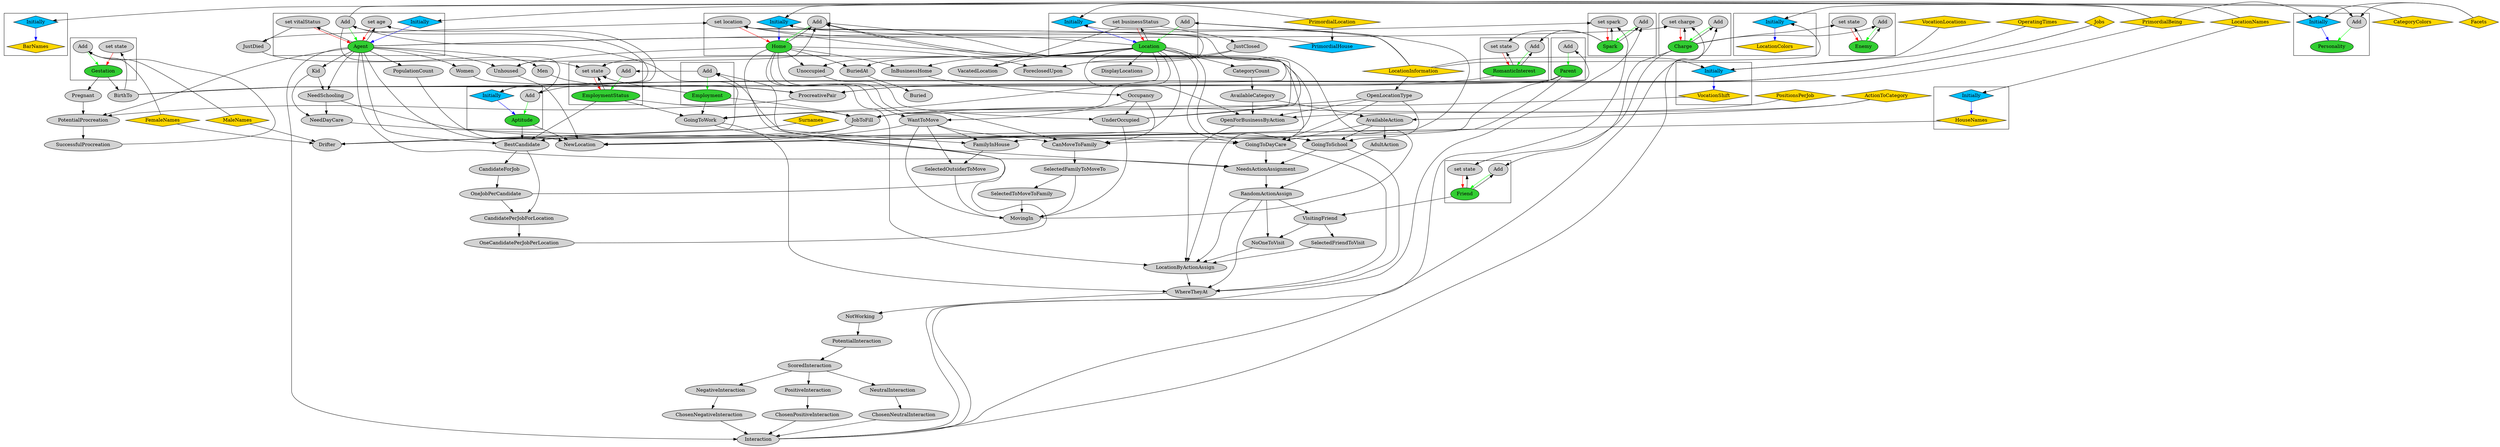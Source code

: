 digraph {
splines=true
node [ style="filled"]
subgraph "cluster_BarNames"{
v4 [ label = "BarNames" fillcolor="gold" shape="diamond"];
v5 [ label = "Initially" fillcolor="deepskyblue" shape="diamond"];
}
subgraph "cluster_HouseNames"{
v6 [ label = "HouseNames" fillcolor="gold" shape="diamond"];
v7 [ label = "Initially" fillcolor="deepskyblue" shape="diamond"];
}
subgraph "cluster_VocationShift"{
v15 [ label = "VocationShift" fillcolor="gold" shape="diamond"];
v16 [ label = "Initially" fillcolor="deepskyblue" shape="diamond"];
}
subgraph "cluster_LocationColors"{
v20 [ label = "LocationColors" fillcolor="gold" shape="diamond"];
v21 [ label = "Initially" fillcolor="deepskyblue" shape="diamond"];
}
subgraph "cluster_Agent"{
v22 [ label = "Agent" fillcolor="limegreen"];
v23 [ label = "Add"];
v73 [ label = "set vitalStatus"];
v119 [ label = "Initially" fillcolor="deepskyblue" shape="diamond"];
v120 [ label = "set age"];
}
subgraph "cluster_Personality"{
v121 [ label = "Personality" fillcolor="limegreen"];
v122 [ label = "Add"];
v123 [ label = "Initially" fillcolor="deepskyblue" shape="diamond"];
}
subgraph "cluster_Aptitude"{
v68 [ label = "Aptitude" fillcolor="limegreen"];
v69 [ label = "Add"];
v70 [ label = "Initially" fillcolor="deepskyblue" shape="diamond"];
}
subgraph "cluster_Friend"{
v83 [ label = "Friend" fillcolor="limegreen"];
v84 [ label = "Add"];
v88 [ label = "set state"];
}
subgraph "cluster_Enemy"{
v124 [ label = "Enemy" fillcolor="limegreen"];
v125 [ label = "Add"];
v126 [ label = "set state"];
}
subgraph "cluster_RomanticInterest"{
v39 [ label = "RomanticInterest" fillcolor="limegreen"];
v40 [ label = "Add"];
v96 [ label = "set state"];
}
subgraph "cluster_Gestation"{
v33 [ label = "Gestation" fillcolor="limegreen"];
v34 [ label = "Add"];
v101 [ label = "set state"];
}
subgraph "cluster_Parent"{
v99 [ label = "Parent" fillcolor="limegreen"];
v100 [ label = "Add"];
}
subgraph "cluster_Location"{
v26 [ label = "Location" fillcolor="limegreen"];
v27 [ label = "Add"];
v75 [ label = "set businessStatus"];
v118 [ label = "Initially" fillcolor="deepskyblue" shape="diamond"];
}
subgraph "cluster_Home"{
v30 [ label = "Home" fillcolor="limegreen"];
v31 [ label = "Add"];
v107 [ label = "Initially" fillcolor="deepskyblue" shape="diamond"];
v109 [ label = "set location"];
}
subgraph "cluster_EmploymentStatus"{
v60 [ label = "EmploymentStatus" fillcolor="limegreen"];
v61 [ label = "Add"];
v71 [ label = "set state"];
}
subgraph "cluster_Employment"{
v62 [ label = "Add"];
v76 [ label = "Employment" fillcolor="limegreen"];
}
subgraph "cluster_Spark"{
v41 [ label = "Spark" fillcolor="limegreen"];
v42 [ label = "Add"];
v95 [ label = "set spark"];
}
subgraph "cluster_Charge"{
v85 [ label = "Charge" fillcolor="limegreen"];
v86 [ label = "Add"];
v87 [ label = "set charge"];
}
v0 [ label = "FemaleNames" fillcolor="gold" shape="diamond"];
v1 [ label = "MaleNames" fillcolor="gold" shape="diamond"];
v2 [ label = "Surnames" fillcolor="gold" shape="diamond"];
v3 [ label = "LocationNames" fillcolor="gold" shape="diamond"];
v8 [ label = "Facets" fillcolor="gold" shape="diamond"];
v9 [ label = "Jobs" fillcolor="gold" shape="diamond"];
v10 [ label = "PrimordialBeing" fillcolor="gold" shape="diamond"];
v11 [ label = "PrimordialLocation" fillcolor="gold" shape="diamond"];
v12 [ label = "LocationInformation" fillcolor="gold" shape="diamond"];
v13 [ label = "VocationLocations" fillcolor="gold" shape="diamond"];
v14 [ label = "OperatingTimes" fillcolor="gold" shape="diamond"];
v17 [ label = "PositionsPerJob" fillcolor="gold" shape="diamond"];
v18 [ label = "ActionToCategory" fillcolor="gold" shape="diamond"];
v19 [ label = "CategoryColors" fillcolor="gold" shape="diamond"];
v24 [ label = "Drifter"];
v25 [ label = "JobToFill"];
v28 [ label = "NewLocation"];
v29 [ label = "WantToMove"];
v32 [ label = "BirthTo"];
v35 [ label = "SuccessfulProcreation"];
v36 [ label = "PotentialProcreation"];
v37 [ label = "Pregnant"];
v38 [ label = "ProcreativePair"];
v43 [ label = "Interaction"];
v44 [ label = "ChosenPositiveInteraction"];
v45 [ label = "PositiveInteraction"];
v46 [ label = "ScoredInteraction"];
v47 [ label = "PotentialInteraction"];
v48 [ label = "NotWorking"];
v49 [ label = "WhereTheyAt"];
v50 [ label = "GoingToSchool"];
v51 [ label = "AvailableAction"];
v52 [ label = "AvailableCategory"];
v53 [ label = "CategoryCount"];
v54 [ label = "OpenLocationType"];
v55 [ label = "NeedSchooling"];
v56 [ label = "Kid"];
v57 [ label = "GoingToDayCare"];
v58 [ label = "NeedDayCare"];
v59 [ label = "GoingToWork"];
v63 [ label = "OneCandidatePerJobPerLocation"];
v64 [ label = "CandidatePerJobForLocation"];
v65 [ label = "OneJobPerCandidate"];
v66 [ label = "CandidateForJob"];
v67 [ label = "BestCandidate"];
v72 [ label = "JustDied"];
v74 [ label = "JustClosed"];
v77 [ label = "RandomActionAssign"];
v78 [ label = "AdultAction"];
v79 [ label = "NeedsActionAssignment"];
v80 [ label = "LocationByActionAssign"];
v81 [ label = "NoOneToVisit"];
v82 [ label = "VisitingFriend"];
v89 [ label = "SelectedFriendToVisit"];
v90 [ label = "OpenForBusinessByAction"];
v91 [ label = "ChosenNeutralInteraction"];
v92 [ label = "NeutralInteraction"];
v93 [ label = "ChosenNegativeInteraction"];
v94 [ label = "NegativeInteraction"];
v97 [ label = "Women"];
v98 [ label = "Men"];
v102 [ label = "UnderOccupied"];
v103 [ label = "Occupancy"];
v104 [ label = "InBusinessHome"];
v105 [ label = "Unoccupied"];
v106 [ label = "Unhoused"];
v108 [ label = "PrimordialHouse" fillcolor="deepskyblue" shape="diamond"];
v110 [ label = "ForeclosedUpon"];
v111 [ label = "MovingIn"];
v112 [ label = "SelectedToMoveToFamily"];
v113 [ label = "SelectedFamilyToMoveTo"];
v114 [ label = "CanMoveToFamily"];
v115 [ label = "SelectedOutsiderToMove"];
v116 [ label = "FamilyInHouse"];
v117 [ label = "PopulationCount"];
v127 [ label = "VacatedLocation"];
v128 [ label = "DisplayLocations"];
v129 [ label = "BuriedAt"];
v130 [ label = "Buried"];
v5 -> v4 [ color="blue" ]
v3 -> v5 [ constraint="false" ]
v7 -> v6 [ color="blue" ]
v3 -> v7 [ constraint="false" ]
v16 -> v15 [ color="blue" ]
v13 -> v16 [ constraint="false" ]
v12 -> v16 [ constraint="false" ]
v14 -> v16 [ constraint="false" ]
v21 -> v20 [ color="blue" ]
v12 -> v21 [ constraint="false" ]
v19 -> v21 [ constraint="false" ]
v23 -> v22 [ color="green" ]
v24 -> v23 [ constraint="false" ]
v2 -> v24
v1 -> v24
v0 -> v24
v25 -> v24
v26 -> v25
v27 -> v26 [ color="green" ]
v28 -> v27 [ constraint="false" ]
v26 -> v28
v29 -> v28
v30 -> v29
v31 -> v30 [ color="green" ]
v32 -> v31 [ constraint="false" ]
v33 -> v32
v34 -> v33 [ color="green" ]
v35 -> v34 [ constraint="false" ]
v36 -> v35
v37 -> v36
v33 -> v37
v38 -> v36
v39 -> v38
v40 -> v39 [ color="green" ]
v39 -> v40 [ constraint="false" ]
v41 -> v40 [ constraint="false" ]
v42 -> v41 [ color="green" ]
v41 -> v42 [ constraint="false" ]
v43 -> v42 [ constraint="false" ]
v44 -> v43
v45 -> v44
v46 -> v45
v47 -> v46
v48 -> v47
v49 -> v48
v50 -> v49
v51 -> v50
v18 -> v51
v52 -> v51
v53 -> v52
v26 -> v53
v54 -> v50
v12 -> v54
v26 -> v50
v55 -> v50
v56 -> v55
v22 -> v56
v22 -> v55
v57 -> v49
v51 -> v57
v54 -> v57
v26 -> v57
v58 -> v57
v55 -> v58
v56 -> v58
v59 -> v49
v54 -> v59
v26 -> v59
v60 -> v59
v61 -> v60 [ color="green" ]
v62 -> v61 [ constraint="false" ]
v63 -> v62 [ constraint="false" ]
v64 -> v63
v65 -> v64
v66 -> v65
v67 -> v66
v25 -> v67
v22 -> v67
v60 -> v67
v68 -> v67
v69 -> v68 [ color="green" ]
v23 -> v69 [ constraint="false" ]
v9 -> v69 [ constraint="false" ]
v70 -> v68 [ color="blue" ]
v10 -> v70 [ constraint="false" ]
v9 -> v70 [ constraint="false" ]
v67 -> v64
v65 -> v62 [ constraint="false" ]
v71 -> v60 [ color="red" ]
v72 -> v71 [ constraint="false" ]
v73 -> v72
v22 -> v73 [ constraint="false" ]
v60 -> v71 [ constraint="false" ]
v74 -> v71 [ constraint="false" ]
v75 -> v74
v26 -> v75 [ constraint="false" ]
v76 -> v71 [ constraint="false" ]
v62 -> v76 [ color="green" ]
v76 -> v59
v77 -> v49
v78 -> v77
v51 -> v78
v79 -> v77
v59 -> v79
v57 -> v79
v50 -> v79
v22 -> v79
v80 -> v49
v77 -> v80
v30 -> v80
v81 -> v80
v82 -> v81
v77 -> v82
v83 -> v82
v84 -> v83 [ color="green" ]
v83 -> v84 [ constraint="false" ]
v85 -> v84 [ constraint="false" ]
v86 -> v85 [ color="green" ]
v85 -> v86 [ constraint="false" ]
v43 -> v86 [ constraint="false" ]
v87 -> v85 [ color="red" ]
v43 -> v87 [ constraint="false" ]
v85 -> v87 [ constraint="false" ]
v22 -> v87 [ constraint="false" ]
v88 -> v83 [ color="red" ]
v85 -> v88 [ constraint="false" ]
v83 -> v88 [ constraint="false" ]
v77 -> v81
v89 -> v80
v82 -> v89
v90 -> v80
v18 -> v90
v52 -> v90
v54 -> v90
v26 -> v90
v26 -> v80
v22 -> v43
v91 -> v43
v92 -> v91
v46 -> v92
v93 -> v43
v94 -> v93
v46 -> v94
v95 -> v41 [ color="red" ]
v43 -> v95 [ constraint="false" ]
v41 -> v95 [ constraint="false" ]
v22 -> v95 [ constraint="false" ]
v96 -> v39 [ color="red" ]
v41 -> v96 [ constraint="false" ]
v39 -> v96 [ constraint="false" ]
v97 -> v38
v22 -> v97
v98 -> v38
v22 -> v98
v99 -> v38
v100 -> v99 [ color="green" ]
v32 -> v100 [ constraint="false" ]
v22 -> v36
v1 -> v34 [ constraint="false" ]
v0 -> v34 [ constraint="false" ]
v101 -> v33 [ color="red" ]
v32 -> v101 [ constraint="false" ]
v30 -> v31 [ constraint="false" ]
v102 -> v31 [ constraint="false" ]
v103 -> v102
v104 -> v103
v26 -> v104
v30 -> v104
v105 -> v102
v30 -> v105
v26 -> v105
v24 -> v31 [ constraint="false" ]
v106 -> v31 [ constraint="false" ]
v30 -> v106
v22 -> v106
v107 -> v30 [ color="blue" ]
v108 -> v107 [ constraint="false" ]
v11 -> v108
v10 -> v107 [ constraint="false" ]
v109 -> v30 [ color="red" ]
v72 -> v109 [ constraint="false" ]
v26 -> v109 [ constraint="false" ]
v102 -> v109 [ constraint="false" ]
v110 -> v109 [ constraint="false" ]
v30 -> v110
v74 -> v110
v111 -> v109 [ constraint="false" ]
v112 -> v111
v113 -> v112
v114 -> v113
v99 -> v114
v29 -> v114
v30 -> v114
v103 -> v114
v113 -> v111
v115 -> v111
v116 -> v115
v99 -> v116
v29 -> v116
v30 -> v116
v29 -> v115
v102 -> v111
v29 -> v111
v103 -> v29
v6 -> v28
v106 -> v28
v68 -> v28
v22 -> v28
v117 -> v28
v22 -> v117
v12 -> v27 [ constraint="false" ]
v118 -> v26 [ color="blue" ]
v11 -> v118 [ constraint="false" ]
v12 -> v118 [ constraint="false" ]
v75 -> v26 [ color="red" ]
v15 -> v25
v17 -> v25
v76 -> v25
v60 -> v25
v32 -> v23 [ constraint="false" ]
v119 -> v22 [ color="blue" ]
v10 -> v119 [ constraint="false" ]
v73 -> v22 [ color="red" ]
v120 -> v22 [ color="red" ]
v32 -> v120 [ constraint="false" ]
v22 -> v120 [ constraint="false" ]
v122 -> v121 [ color="green" ]
v23 -> v122 [ constraint="false" ]
v8 -> v122 [ constraint="false" ]
v123 -> v121 [ color="blue" ]
v10 -> v123 [ constraint="false" ]
v8 -> v123 [ constraint="false" ]
v125 -> v124 [ color="green" ]
v124 -> v125 [ constraint="false" ]
v85 -> v125 [ constraint="false" ]
v126 -> v124 [ color="red" ]
v85 -> v126 [ constraint="false" ]
v124 -> v126 [ constraint="false" ]
v75 -> v127
v26 -> v127
v26 -> v128
v26 -> v129
v30 -> v129
v129 -> v130
}
